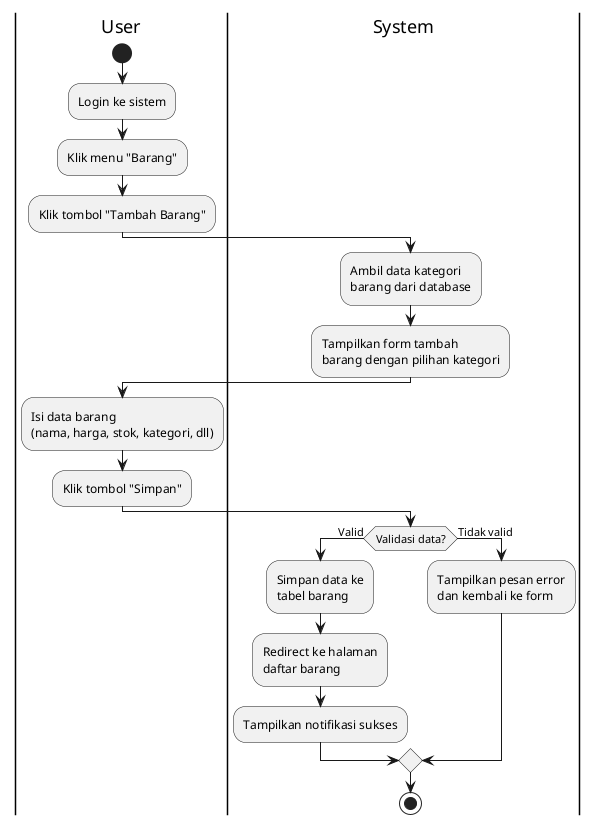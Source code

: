 @startuml
|User|
start
:Login ke sistem;
:Klik menu "Barang";
:Klik tombol "Tambah Barang";

|System|
:Ambil data kategori\nbarang dari database;
:Tampilkan form tambah\nbarang dengan pilihan kategori;

|User|
:Isi data barang\n(nama, harga, stok, kategori, dll);
:Klik tombol "Simpan";

|System|
if (Validasi data?) then (Valid)
  :Simpan data ke\ntabel barang;
  :Redirect ke halaman\ndaftar barang;
  :Tampilkan notifikasi sukses;
else (Tidak valid)
  :Tampilkan pesan error\ndan kembali ke form;
endif

stop
@enduml